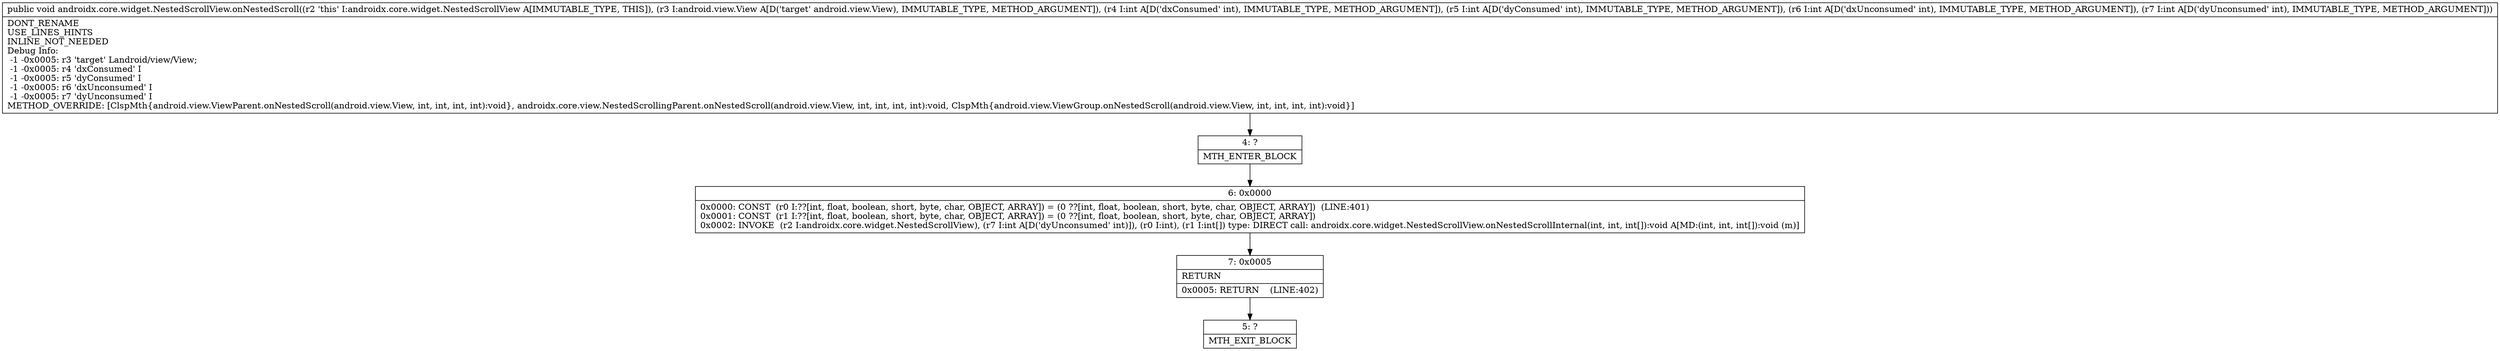 digraph "CFG forandroidx.core.widget.NestedScrollView.onNestedScroll(Landroid\/view\/View;IIII)V" {
Node_4 [shape=record,label="{4\:\ ?|MTH_ENTER_BLOCK\l}"];
Node_6 [shape=record,label="{6\:\ 0x0000|0x0000: CONST  (r0 I:??[int, float, boolean, short, byte, char, OBJECT, ARRAY]) = (0 ??[int, float, boolean, short, byte, char, OBJECT, ARRAY])  (LINE:401)\l0x0001: CONST  (r1 I:??[int, float, boolean, short, byte, char, OBJECT, ARRAY]) = (0 ??[int, float, boolean, short, byte, char, OBJECT, ARRAY]) \l0x0002: INVOKE  (r2 I:androidx.core.widget.NestedScrollView), (r7 I:int A[D('dyUnconsumed' int)]), (r0 I:int), (r1 I:int[]) type: DIRECT call: androidx.core.widget.NestedScrollView.onNestedScrollInternal(int, int, int[]):void A[MD:(int, int, int[]):void (m)]\l}"];
Node_7 [shape=record,label="{7\:\ 0x0005|RETURN\l|0x0005: RETURN    (LINE:402)\l}"];
Node_5 [shape=record,label="{5\:\ ?|MTH_EXIT_BLOCK\l}"];
MethodNode[shape=record,label="{public void androidx.core.widget.NestedScrollView.onNestedScroll((r2 'this' I:androidx.core.widget.NestedScrollView A[IMMUTABLE_TYPE, THIS]), (r3 I:android.view.View A[D('target' android.view.View), IMMUTABLE_TYPE, METHOD_ARGUMENT]), (r4 I:int A[D('dxConsumed' int), IMMUTABLE_TYPE, METHOD_ARGUMENT]), (r5 I:int A[D('dyConsumed' int), IMMUTABLE_TYPE, METHOD_ARGUMENT]), (r6 I:int A[D('dxUnconsumed' int), IMMUTABLE_TYPE, METHOD_ARGUMENT]), (r7 I:int A[D('dyUnconsumed' int), IMMUTABLE_TYPE, METHOD_ARGUMENT]))  | DONT_RENAME\lUSE_LINES_HINTS\lINLINE_NOT_NEEDED\lDebug Info:\l  \-1 \-0x0005: r3 'target' Landroid\/view\/View;\l  \-1 \-0x0005: r4 'dxConsumed' I\l  \-1 \-0x0005: r5 'dyConsumed' I\l  \-1 \-0x0005: r6 'dxUnconsumed' I\l  \-1 \-0x0005: r7 'dyUnconsumed' I\lMETHOD_OVERRIDE: [ClspMth\{android.view.ViewParent.onNestedScroll(android.view.View, int, int, int, int):void\}, androidx.core.view.NestedScrollingParent.onNestedScroll(android.view.View, int, int, int, int):void, ClspMth\{android.view.ViewGroup.onNestedScroll(android.view.View, int, int, int, int):void\}]\l}"];
MethodNode -> Node_4;Node_4 -> Node_6;
Node_6 -> Node_7;
Node_7 -> Node_5;
}

